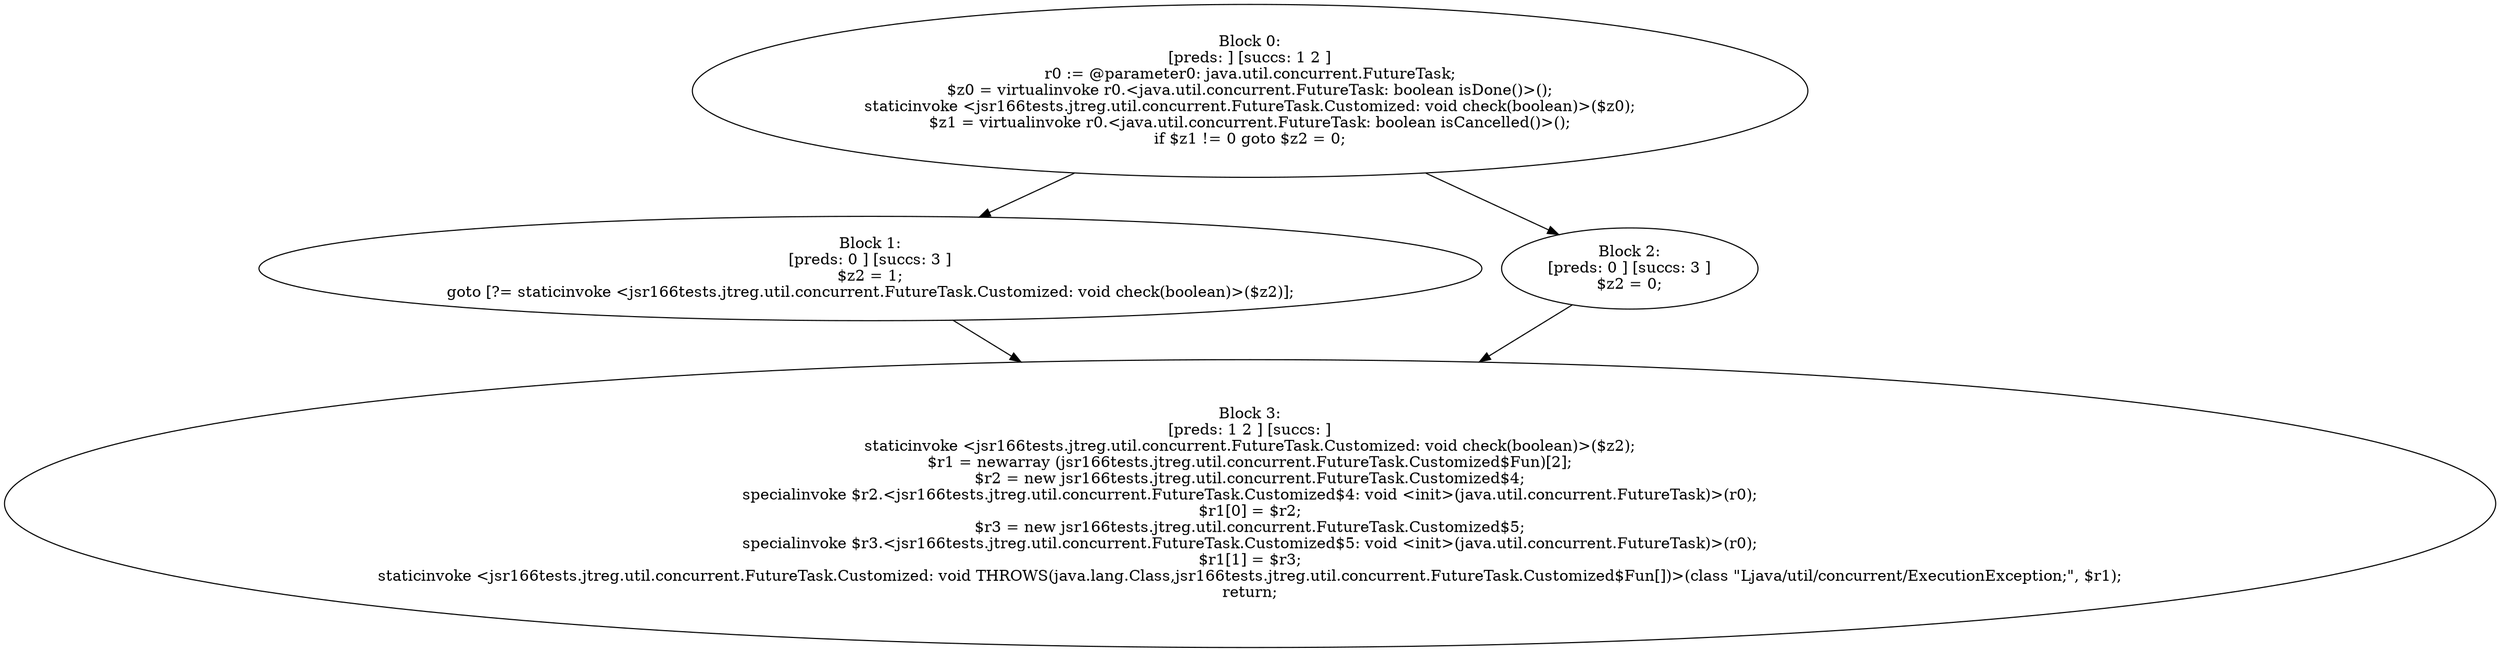 digraph "unitGraph" {
    "Block 0:
[preds: ] [succs: 1 2 ]
r0 := @parameter0: java.util.concurrent.FutureTask;
$z0 = virtualinvoke r0.<java.util.concurrent.FutureTask: boolean isDone()>();
staticinvoke <jsr166tests.jtreg.util.concurrent.FutureTask.Customized: void check(boolean)>($z0);
$z1 = virtualinvoke r0.<java.util.concurrent.FutureTask: boolean isCancelled()>();
if $z1 != 0 goto $z2 = 0;
"
    "Block 1:
[preds: 0 ] [succs: 3 ]
$z2 = 1;
goto [?= staticinvoke <jsr166tests.jtreg.util.concurrent.FutureTask.Customized: void check(boolean)>($z2)];
"
    "Block 2:
[preds: 0 ] [succs: 3 ]
$z2 = 0;
"
    "Block 3:
[preds: 1 2 ] [succs: ]
staticinvoke <jsr166tests.jtreg.util.concurrent.FutureTask.Customized: void check(boolean)>($z2);
$r1 = newarray (jsr166tests.jtreg.util.concurrent.FutureTask.Customized$Fun)[2];
$r2 = new jsr166tests.jtreg.util.concurrent.FutureTask.Customized$4;
specialinvoke $r2.<jsr166tests.jtreg.util.concurrent.FutureTask.Customized$4: void <init>(java.util.concurrent.FutureTask)>(r0);
$r1[0] = $r2;
$r3 = new jsr166tests.jtreg.util.concurrent.FutureTask.Customized$5;
specialinvoke $r3.<jsr166tests.jtreg.util.concurrent.FutureTask.Customized$5: void <init>(java.util.concurrent.FutureTask)>(r0);
$r1[1] = $r3;
staticinvoke <jsr166tests.jtreg.util.concurrent.FutureTask.Customized: void THROWS(java.lang.Class,jsr166tests.jtreg.util.concurrent.FutureTask.Customized$Fun[])>(class \"Ljava/util/concurrent/ExecutionException;\", $r1);
return;
"
    "Block 0:
[preds: ] [succs: 1 2 ]
r0 := @parameter0: java.util.concurrent.FutureTask;
$z0 = virtualinvoke r0.<java.util.concurrent.FutureTask: boolean isDone()>();
staticinvoke <jsr166tests.jtreg.util.concurrent.FutureTask.Customized: void check(boolean)>($z0);
$z1 = virtualinvoke r0.<java.util.concurrent.FutureTask: boolean isCancelled()>();
if $z1 != 0 goto $z2 = 0;
"->"Block 1:
[preds: 0 ] [succs: 3 ]
$z2 = 1;
goto [?= staticinvoke <jsr166tests.jtreg.util.concurrent.FutureTask.Customized: void check(boolean)>($z2)];
";
    "Block 0:
[preds: ] [succs: 1 2 ]
r0 := @parameter0: java.util.concurrent.FutureTask;
$z0 = virtualinvoke r0.<java.util.concurrent.FutureTask: boolean isDone()>();
staticinvoke <jsr166tests.jtreg.util.concurrent.FutureTask.Customized: void check(boolean)>($z0);
$z1 = virtualinvoke r0.<java.util.concurrent.FutureTask: boolean isCancelled()>();
if $z1 != 0 goto $z2 = 0;
"->"Block 2:
[preds: 0 ] [succs: 3 ]
$z2 = 0;
";
    "Block 1:
[preds: 0 ] [succs: 3 ]
$z2 = 1;
goto [?= staticinvoke <jsr166tests.jtreg.util.concurrent.FutureTask.Customized: void check(boolean)>($z2)];
"->"Block 3:
[preds: 1 2 ] [succs: ]
staticinvoke <jsr166tests.jtreg.util.concurrent.FutureTask.Customized: void check(boolean)>($z2);
$r1 = newarray (jsr166tests.jtreg.util.concurrent.FutureTask.Customized$Fun)[2];
$r2 = new jsr166tests.jtreg.util.concurrent.FutureTask.Customized$4;
specialinvoke $r2.<jsr166tests.jtreg.util.concurrent.FutureTask.Customized$4: void <init>(java.util.concurrent.FutureTask)>(r0);
$r1[0] = $r2;
$r3 = new jsr166tests.jtreg.util.concurrent.FutureTask.Customized$5;
specialinvoke $r3.<jsr166tests.jtreg.util.concurrent.FutureTask.Customized$5: void <init>(java.util.concurrent.FutureTask)>(r0);
$r1[1] = $r3;
staticinvoke <jsr166tests.jtreg.util.concurrent.FutureTask.Customized: void THROWS(java.lang.Class,jsr166tests.jtreg.util.concurrent.FutureTask.Customized$Fun[])>(class \"Ljava/util/concurrent/ExecutionException;\", $r1);
return;
";
    "Block 2:
[preds: 0 ] [succs: 3 ]
$z2 = 0;
"->"Block 3:
[preds: 1 2 ] [succs: ]
staticinvoke <jsr166tests.jtreg.util.concurrent.FutureTask.Customized: void check(boolean)>($z2);
$r1 = newarray (jsr166tests.jtreg.util.concurrent.FutureTask.Customized$Fun)[2];
$r2 = new jsr166tests.jtreg.util.concurrent.FutureTask.Customized$4;
specialinvoke $r2.<jsr166tests.jtreg.util.concurrent.FutureTask.Customized$4: void <init>(java.util.concurrent.FutureTask)>(r0);
$r1[0] = $r2;
$r3 = new jsr166tests.jtreg.util.concurrent.FutureTask.Customized$5;
specialinvoke $r3.<jsr166tests.jtreg.util.concurrent.FutureTask.Customized$5: void <init>(java.util.concurrent.FutureTask)>(r0);
$r1[1] = $r3;
staticinvoke <jsr166tests.jtreg.util.concurrent.FutureTask.Customized: void THROWS(java.lang.Class,jsr166tests.jtreg.util.concurrent.FutureTask.Customized$Fun[])>(class \"Ljava/util/concurrent/ExecutionException;\", $r1);
return;
";
}
